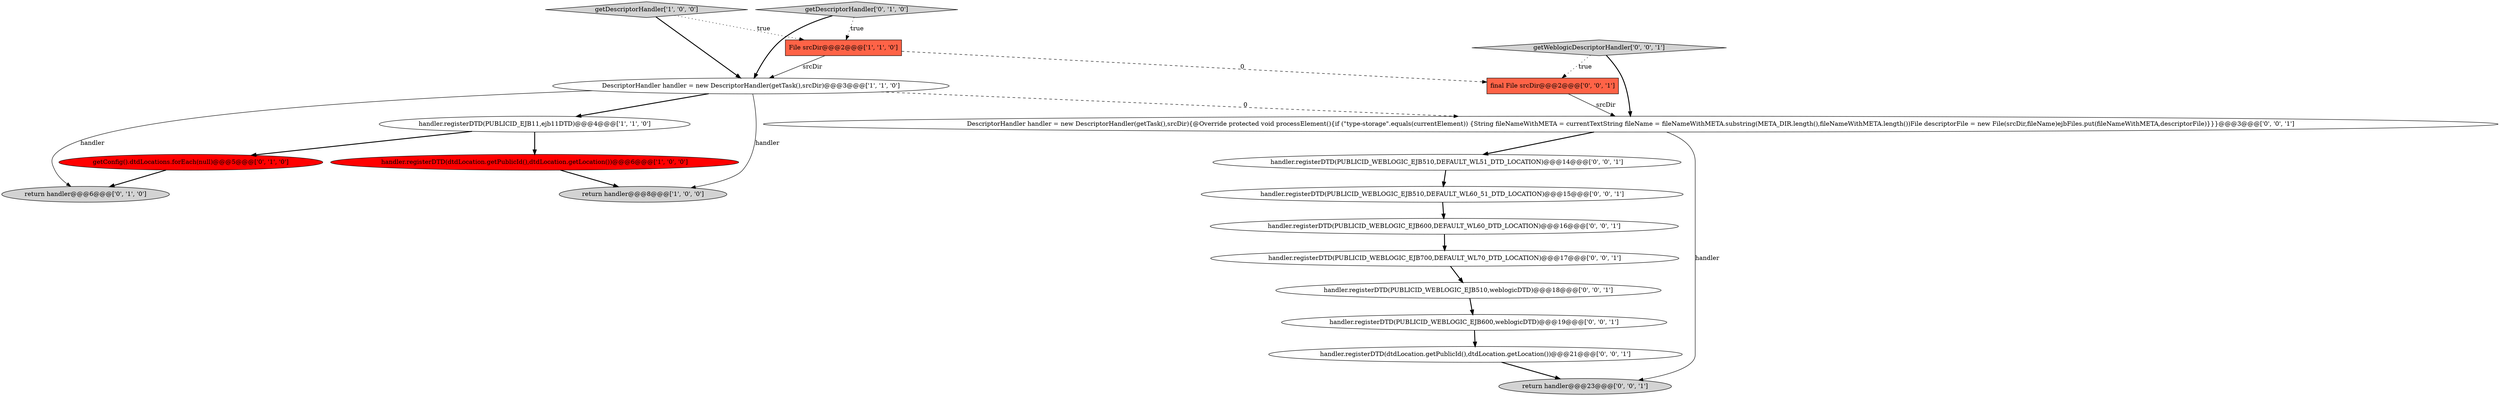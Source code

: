 digraph {
8 [style = filled, label = "return handler@@@6@@@['0', '1', '0']", fillcolor = lightgray, shape = ellipse image = "AAA0AAABBB2BBB"];
4 [style = filled, label = "handler.registerDTD(dtdLocation.getPublicId(),dtdLocation.getLocation())@@@6@@@['1', '0', '0']", fillcolor = red, shape = ellipse image = "AAA1AAABBB1BBB"];
13 [style = filled, label = "handler.registerDTD(PUBLICID_WEBLOGIC_EJB510,weblogicDTD)@@@18@@@['0', '0', '1']", fillcolor = white, shape = ellipse image = "AAA0AAABBB3BBB"];
0 [style = filled, label = "handler.registerDTD(PUBLICID_EJB11,ejb11DTD)@@@4@@@['1', '1', '0']", fillcolor = white, shape = ellipse image = "AAA0AAABBB1BBB"];
16 [style = filled, label = "handler.registerDTD(PUBLICID_WEBLOGIC_EJB600,DEFAULT_WL60_DTD_LOCATION)@@@16@@@['0', '0', '1']", fillcolor = white, shape = ellipse image = "AAA0AAABBB3BBB"];
17 [style = filled, label = "return handler@@@23@@@['0', '0', '1']", fillcolor = lightgray, shape = ellipse image = "AAA0AAABBB3BBB"];
18 [style = filled, label = "getWeblogicDescriptorHandler['0', '0', '1']", fillcolor = lightgray, shape = diamond image = "AAA0AAABBB3BBB"];
10 [style = filled, label = "handler.registerDTD(PUBLICID_WEBLOGIC_EJB600,weblogicDTD)@@@19@@@['0', '0', '1']", fillcolor = white, shape = ellipse image = "AAA0AAABBB3BBB"];
9 [style = filled, label = "handler.registerDTD(dtdLocation.getPublicId(),dtdLocation.getLocation())@@@21@@@['0', '0', '1']", fillcolor = white, shape = ellipse image = "AAA0AAABBB3BBB"];
2 [style = filled, label = "DescriptorHandler handler = new DescriptorHandler(getTask(),srcDir)@@@3@@@['1', '1', '0']", fillcolor = white, shape = ellipse image = "AAA0AAABBB1BBB"];
14 [style = filled, label = "DescriptorHandler handler = new DescriptorHandler(getTask(),srcDir){@Override protected void processElement(){if (\"type-storage\".equals(currentElement)) {String fileNameWithMETA = currentTextString fileName = fileNameWithMETA.substring(META_DIR.length(),fileNameWithMETA.length())File descriptorFile = new File(srcDir,fileName)ejbFiles.put(fileNameWithMETA,descriptorFile)}}}@@@3@@@['0', '0', '1']", fillcolor = white, shape = ellipse image = "AAA0AAABBB3BBB"];
5 [style = filled, label = "return handler@@@8@@@['1', '0', '0']", fillcolor = lightgray, shape = ellipse image = "AAA0AAABBB1BBB"];
1 [style = filled, label = "getDescriptorHandler['1', '0', '0']", fillcolor = lightgray, shape = diamond image = "AAA0AAABBB1BBB"];
15 [style = filled, label = "final File srcDir@@@2@@@['0', '0', '1']", fillcolor = tomato, shape = box image = "AAA0AAABBB3BBB"];
19 [style = filled, label = "handler.registerDTD(PUBLICID_WEBLOGIC_EJB510,DEFAULT_WL51_DTD_LOCATION)@@@14@@@['0', '0', '1']", fillcolor = white, shape = ellipse image = "AAA0AAABBB3BBB"];
7 [style = filled, label = "getDescriptorHandler['0', '1', '0']", fillcolor = lightgray, shape = diamond image = "AAA0AAABBB2BBB"];
12 [style = filled, label = "handler.registerDTD(PUBLICID_WEBLOGIC_EJB700,DEFAULT_WL70_DTD_LOCATION)@@@17@@@['0', '0', '1']", fillcolor = white, shape = ellipse image = "AAA0AAABBB3BBB"];
3 [style = filled, label = "File srcDir@@@2@@@['1', '1', '0']", fillcolor = tomato, shape = box image = "AAA0AAABBB1BBB"];
6 [style = filled, label = "getConfig().dtdLocations.forEach(null)@@@5@@@['0', '1', '0']", fillcolor = red, shape = ellipse image = "AAA1AAABBB2BBB"];
11 [style = filled, label = "handler.registerDTD(PUBLICID_WEBLOGIC_EJB510,DEFAULT_WL60_51_DTD_LOCATION)@@@15@@@['0', '0', '1']", fillcolor = white, shape = ellipse image = "AAA0AAABBB3BBB"];
11->16 [style = bold, label=""];
13->10 [style = bold, label=""];
15->14 [style = solid, label="srcDir"];
14->17 [style = solid, label="handler"];
0->6 [style = bold, label=""];
18->15 [style = dotted, label="true"];
14->19 [style = bold, label=""];
19->11 [style = bold, label=""];
9->17 [style = bold, label=""];
2->5 [style = solid, label="handler"];
1->3 [style = dotted, label="true"];
3->2 [style = solid, label="srcDir"];
12->13 [style = bold, label=""];
2->0 [style = bold, label=""];
2->14 [style = dashed, label="0"];
0->4 [style = bold, label=""];
7->3 [style = dotted, label="true"];
7->2 [style = bold, label=""];
6->8 [style = bold, label=""];
3->15 [style = dashed, label="0"];
1->2 [style = bold, label=""];
10->9 [style = bold, label=""];
2->8 [style = solid, label="handler"];
4->5 [style = bold, label=""];
16->12 [style = bold, label=""];
18->14 [style = bold, label=""];
}
